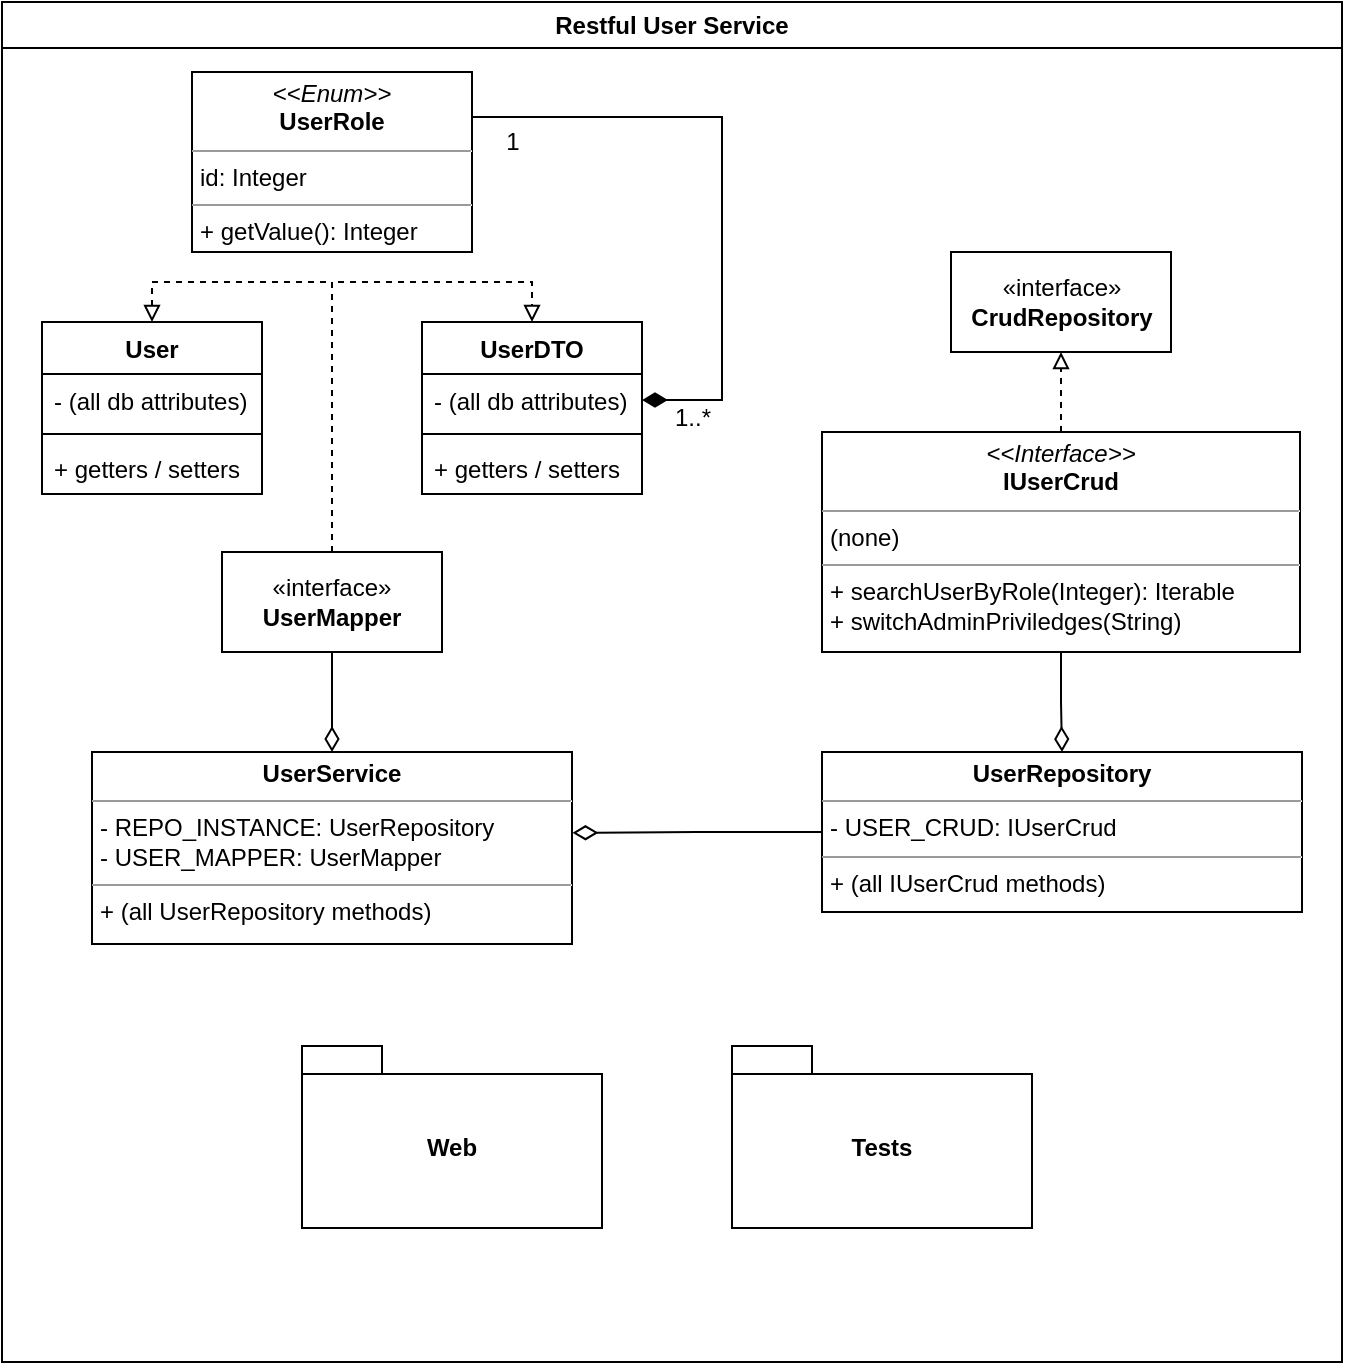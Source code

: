 <mxfile version="23.1.1" type="device">
  <diagram name="Page-1" id="jT2SBeqgrpjNxPlv2E6v">
    <mxGraphModel dx="732" dy="510" grid="1" gridSize="10" guides="1" tooltips="1" connect="1" arrows="1" fold="1" page="1" pageScale="1" pageWidth="1100" pageHeight="850" math="0" shadow="0">
      <root>
        <mxCell id="0" />
        <mxCell id="1" parent="0" />
        <mxCell id="Uovh46UTTe6WOonXCwlF-132" value="Restful User Service" style="swimlane;whiteSpace=wrap;html=1;" parent="1" vertex="1">
          <mxGeometry x="50" y="85" width="670" height="680" as="geometry" />
        </mxCell>
        <mxCell id="Uovh46UTTe6WOonXCwlF-148" value="User" style="swimlane;fontStyle=1;align=center;verticalAlign=top;childLayout=stackLayout;horizontal=1;startSize=26;horizontalStack=0;resizeParent=1;resizeParentMax=0;resizeLast=0;collapsible=1;marginBottom=0;whiteSpace=wrap;html=1;" parent="Uovh46UTTe6WOonXCwlF-132" vertex="1">
          <mxGeometry x="20" y="160" width="110" height="86" as="geometry" />
        </mxCell>
        <mxCell id="Uovh46UTTe6WOonXCwlF-149" value="- (all db attributes)" style="text;strokeColor=none;fillColor=none;align=left;verticalAlign=top;spacingLeft=4;spacingRight=4;overflow=hidden;rotatable=0;points=[[0,0.5],[1,0.5]];portConstraint=eastwest;whiteSpace=wrap;html=1;" parent="Uovh46UTTe6WOonXCwlF-148" vertex="1">
          <mxGeometry y="26" width="110" height="26" as="geometry" />
        </mxCell>
        <mxCell id="Uovh46UTTe6WOonXCwlF-150" value="" style="line;strokeWidth=1;fillColor=none;align=left;verticalAlign=middle;spacingTop=-1;spacingLeft=3;spacingRight=3;rotatable=0;labelPosition=right;points=[];portConstraint=eastwest;strokeColor=inherit;" parent="Uovh46UTTe6WOonXCwlF-148" vertex="1">
          <mxGeometry y="52" width="110" height="8" as="geometry" />
        </mxCell>
        <mxCell id="Uovh46UTTe6WOonXCwlF-151" value="+ getters / setters" style="text;strokeColor=none;fillColor=none;align=left;verticalAlign=top;spacingLeft=4;spacingRight=4;overflow=hidden;rotatable=0;points=[[0,0.5],[1,0.5]];portConstraint=eastwest;whiteSpace=wrap;html=1;" parent="Uovh46UTTe6WOonXCwlF-148" vertex="1">
          <mxGeometry y="60" width="110" height="26" as="geometry" />
        </mxCell>
        <mxCell id="Uovh46UTTe6WOonXCwlF-152" value="UserDTO" style="swimlane;fontStyle=1;align=center;verticalAlign=top;childLayout=stackLayout;horizontal=1;startSize=26;horizontalStack=0;resizeParent=1;resizeParentMax=0;resizeLast=0;collapsible=1;marginBottom=0;whiteSpace=wrap;html=1;" parent="Uovh46UTTe6WOonXCwlF-132" vertex="1">
          <mxGeometry x="210" y="160" width="110" height="86" as="geometry" />
        </mxCell>
        <mxCell id="Uovh46UTTe6WOonXCwlF-153" value="- (all db attributes)" style="text;strokeColor=none;fillColor=none;align=left;verticalAlign=top;spacingLeft=4;spacingRight=4;overflow=hidden;rotatable=0;points=[[0,0.5],[1,0.5]];portConstraint=eastwest;whiteSpace=wrap;html=1;" parent="Uovh46UTTe6WOonXCwlF-152" vertex="1">
          <mxGeometry y="26" width="110" height="26" as="geometry" />
        </mxCell>
        <mxCell id="Uovh46UTTe6WOonXCwlF-154" value="" style="line;strokeWidth=1;fillColor=none;align=left;verticalAlign=middle;spacingTop=-1;spacingLeft=3;spacingRight=3;rotatable=0;labelPosition=right;points=[];portConstraint=eastwest;strokeColor=inherit;" parent="Uovh46UTTe6WOonXCwlF-152" vertex="1">
          <mxGeometry y="52" width="110" height="8" as="geometry" />
        </mxCell>
        <mxCell id="Uovh46UTTe6WOonXCwlF-155" value="+ getters / setters" style="text;strokeColor=none;fillColor=none;align=left;verticalAlign=top;spacingLeft=4;spacingRight=4;overflow=hidden;rotatable=0;points=[[0,0.5],[1,0.5]];portConstraint=eastwest;whiteSpace=wrap;html=1;" parent="Uovh46UTTe6WOonXCwlF-152" vertex="1">
          <mxGeometry y="60" width="110" height="26" as="geometry" />
        </mxCell>
        <mxCell id="wQ44f-bJAqMeGIP8EFis-6" style="edgeStyle=orthogonalEdgeStyle;rounded=0;orthogonalLoop=1;jettySize=auto;html=1;entryX=0.5;entryY=0;entryDx=0;entryDy=0;endArrow=diamondThin;endFill=0;endSize=10;startSize=10;" parent="Uovh46UTTe6WOonXCwlF-132" source="Uovh46UTTe6WOonXCwlF-156" target="Uovh46UTTe6WOonXCwlF-162" edge="1">
          <mxGeometry relative="1" as="geometry" />
        </mxCell>
        <mxCell id="wQ44f-bJAqMeGIP8EFis-11" style="edgeStyle=orthogonalEdgeStyle;rounded=0;orthogonalLoop=1;jettySize=auto;html=1;entryX=0.5;entryY=0;entryDx=0;entryDy=0;endArrow=block;endFill=0;dashed=1;" parent="Uovh46UTTe6WOonXCwlF-132" source="Uovh46UTTe6WOonXCwlF-156" target="Uovh46UTTe6WOonXCwlF-148" edge="1">
          <mxGeometry relative="1" as="geometry">
            <mxPoint x="60" y="295" as="targetPoint" />
          </mxGeometry>
        </mxCell>
        <mxCell id="wQ44f-bJAqMeGIP8EFis-12" style="edgeStyle=orthogonalEdgeStyle;rounded=0;orthogonalLoop=1;jettySize=auto;html=1;entryX=0.5;entryY=0;entryDx=0;entryDy=0;endArrow=block;endFill=0;dashed=1;" parent="Uovh46UTTe6WOonXCwlF-132" source="Uovh46UTTe6WOonXCwlF-156" target="Uovh46UTTe6WOonXCwlF-152" edge="1">
          <mxGeometry relative="1" as="geometry" />
        </mxCell>
        <mxCell id="Uovh46UTTe6WOonXCwlF-156" value="«interface»&lt;br&gt;&lt;b&gt;UserMapper&lt;/b&gt;" style="html=1;whiteSpace=wrap;" parent="Uovh46UTTe6WOonXCwlF-132" vertex="1">
          <mxGeometry x="110" y="275" width="110" height="50" as="geometry" />
        </mxCell>
        <mxCell id="wQ44f-bJAqMeGIP8EFis-4" style="edgeStyle=orthogonalEdgeStyle;rounded=0;orthogonalLoop=1;jettySize=auto;html=1;entryX=0.5;entryY=1;entryDx=0;entryDy=0;endArrow=block;endFill=0;dashed=1;" parent="Uovh46UTTe6WOonXCwlF-132" source="Uovh46UTTe6WOonXCwlF-158" target="wQ44f-bJAqMeGIP8EFis-1" edge="1">
          <mxGeometry relative="1" as="geometry" />
        </mxCell>
        <mxCell id="wQ44f-bJAqMeGIP8EFis-5" style="edgeStyle=orthogonalEdgeStyle;rounded=0;orthogonalLoop=1;jettySize=auto;html=1;entryX=0.5;entryY=0;entryDx=0;entryDy=0;endArrow=diamondThin;endFill=0;strokeWidth=1;endSize=10;startSize=10;" parent="Uovh46UTTe6WOonXCwlF-132" source="Uovh46UTTe6WOonXCwlF-158" target="Uovh46UTTe6WOonXCwlF-159" edge="1">
          <mxGeometry relative="1" as="geometry" />
        </mxCell>
        <mxCell id="Uovh46UTTe6WOonXCwlF-158" value="&lt;p style=&quot;margin:0px;margin-top:4px;text-align:center;&quot;&gt;&lt;i&gt;&amp;lt;&amp;lt;Interface&amp;gt;&amp;gt;&lt;/i&gt;&lt;br&gt;&lt;b&gt;IUserCrud&lt;/b&gt;&lt;/p&gt;&lt;hr size=&quot;1&quot;&gt;&lt;p style=&quot;margin:0px;margin-left:4px;&quot;&gt;(none)&lt;/p&gt;&lt;hr size=&quot;1&quot;&gt;&lt;p style=&quot;margin:0px;margin-left:4px;&quot;&gt;+ searchUserByRole(Integer): Iterable&lt;br&gt;+ switchAdminPriviledges(String)&lt;/p&gt;" style="verticalAlign=top;align=left;overflow=fill;fontSize=12;fontFamily=Helvetica;html=1;whiteSpace=wrap;" parent="Uovh46UTTe6WOonXCwlF-132" vertex="1">
          <mxGeometry x="410" y="215" width="239" height="110" as="geometry" />
        </mxCell>
        <mxCell id="wQ44f-bJAqMeGIP8EFis-7" style="edgeStyle=orthogonalEdgeStyle;rounded=0;orthogonalLoop=1;jettySize=auto;html=1;entryX=1.001;entryY=0.421;entryDx=0;entryDy=0;exitX=0;exitY=0.5;exitDx=0;exitDy=0;endArrow=diamondThin;endFill=0;endSize=10;startSize=10;entryPerimeter=0;" parent="Uovh46UTTe6WOonXCwlF-132" source="Uovh46UTTe6WOonXCwlF-159" target="Uovh46UTTe6WOonXCwlF-162" edge="1">
          <mxGeometry relative="1" as="geometry" />
        </mxCell>
        <mxCell id="Uovh46UTTe6WOonXCwlF-159" value="&lt;p style=&quot;margin:0px;margin-top:4px;text-align:center;&quot;&gt;&lt;b&gt;UserRepository&lt;/b&gt;&lt;/p&gt;&lt;hr size=&quot;1&quot;&gt;&lt;p style=&quot;margin:0px;margin-left:4px;&quot;&gt;- USER_CRUD: IUserCrud&lt;/p&gt;&lt;hr size=&quot;1&quot;&gt;&lt;p style=&quot;margin:0px;margin-left:4px;&quot;&gt;+ (all IUserCrud methods)&lt;/p&gt;" style="verticalAlign=top;align=left;overflow=fill;fontSize=12;fontFamily=Helvetica;html=1;whiteSpace=wrap;" parent="Uovh46UTTe6WOonXCwlF-132" vertex="1">
          <mxGeometry x="410" y="375" width="240" height="80" as="geometry" />
        </mxCell>
        <mxCell id="wQ44f-bJAqMeGIP8EFis-13" style="edgeStyle=orthogonalEdgeStyle;rounded=0;orthogonalLoop=1;jettySize=auto;html=1;entryX=1;entryY=0.5;entryDx=0;entryDy=0;exitX=1;exitY=0.25;exitDx=0;exitDy=0;endArrow=diamondThin;endFill=1;endSize=10;startSize=10;" parent="Uovh46UTTe6WOonXCwlF-132" source="Uovh46UTTe6WOonXCwlF-161" target="Uovh46UTTe6WOonXCwlF-153" edge="1">
          <mxGeometry relative="1" as="geometry">
            <Array as="points">
              <mxPoint x="360" y="58" />
              <mxPoint x="360" y="199" />
            </Array>
          </mxGeometry>
        </mxCell>
        <mxCell id="Uovh46UTTe6WOonXCwlF-161" value="&lt;p style=&quot;margin:0px;margin-top:4px;text-align:center;&quot;&gt;&lt;i&gt;&amp;lt;&amp;lt;Enum&amp;gt;&amp;gt;&lt;/i&gt;&lt;br&gt;&lt;b&gt;UserRole&lt;/b&gt;&lt;/p&gt;&lt;hr size=&quot;1&quot;&gt;&lt;p style=&quot;margin:0px;margin-left:4px;&quot;&gt;id: Integer&lt;br&gt;&lt;/p&gt;&lt;hr size=&quot;1&quot;&gt;&lt;p style=&quot;margin:0px;margin-left:4px;&quot;&gt;+ getValue(): Integer&lt;/p&gt;" style="verticalAlign=top;align=left;overflow=fill;fontSize=12;fontFamily=Helvetica;html=1;whiteSpace=wrap;" parent="Uovh46UTTe6WOonXCwlF-132" vertex="1">
          <mxGeometry x="95" y="35" width="140" height="90" as="geometry" />
        </mxCell>
        <mxCell id="Uovh46UTTe6WOonXCwlF-162" value="&lt;p style=&quot;margin:0px;margin-top:4px;text-align:center;&quot;&gt;&lt;b&gt;UserService&lt;/b&gt;&lt;/p&gt;&lt;hr size=&quot;1&quot;&gt;&lt;p style=&quot;margin:0px;margin-left:4px;&quot;&gt;- REPO_INSTANCE: UserRepository&lt;/p&gt;&lt;p style=&quot;margin:0px;margin-left:4px;&quot;&gt;- USER_MAPPER: UserMapper&lt;/p&gt;&lt;hr size=&quot;1&quot;&gt;&lt;p style=&quot;margin:0px;margin-left:4px;&quot;&gt;+ (all UserRepository methods)&lt;/p&gt;" style="verticalAlign=top;align=left;overflow=fill;fontSize=12;fontFamily=Helvetica;html=1;whiteSpace=wrap;" parent="Uovh46UTTe6WOonXCwlF-132" vertex="1">
          <mxGeometry x="45" y="375" width="240" height="96" as="geometry" />
        </mxCell>
        <mxCell id="wQ44f-bJAqMeGIP8EFis-1" value="«interface»&lt;br&gt;&lt;b&gt;CrudRepository&lt;/b&gt;" style="html=1;whiteSpace=wrap;" parent="Uovh46UTTe6WOonXCwlF-132" vertex="1">
          <mxGeometry x="474.5" y="125" width="110" height="50" as="geometry" />
        </mxCell>
        <mxCell id="wQ44f-bJAqMeGIP8EFis-24" value="Web" style="shape=folder;fontStyle=1;spacingTop=10;tabWidth=40;tabHeight=14;tabPosition=left;html=1;whiteSpace=wrap;" parent="Uovh46UTTe6WOonXCwlF-132" vertex="1">
          <mxGeometry x="150" y="521.97" width="150" height="91.07" as="geometry" />
        </mxCell>
        <mxCell id="wQ44f-bJAqMeGIP8EFis-25" value="Tests" style="shape=folder;fontStyle=1;spacingTop=10;tabWidth=40;tabHeight=14;tabPosition=left;html=1;whiteSpace=wrap;" parent="Uovh46UTTe6WOonXCwlF-132" vertex="1">
          <mxGeometry x="365" y="521.97" width="150" height="91.07" as="geometry" />
        </mxCell>
        <mxCell id="A4nDbzaFgk1QleLVknx9-1" value="1..*" style="text;html=1;align=center;verticalAlign=middle;resizable=0;points=[];autosize=1;strokeColor=none;fillColor=none;" vertex="1" parent="Uovh46UTTe6WOonXCwlF-132">
          <mxGeometry x="325" y="193" width="40" height="30" as="geometry" />
        </mxCell>
        <mxCell id="A4nDbzaFgk1QleLVknx9-2" value="1" style="text;html=1;align=center;verticalAlign=middle;resizable=0;points=[];autosize=1;strokeColor=none;fillColor=none;" vertex="1" parent="Uovh46UTTe6WOonXCwlF-132">
          <mxGeometry x="240" y="55" width="30" height="30" as="geometry" />
        </mxCell>
      </root>
    </mxGraphModel>
  </diagram>
</mxfile>
